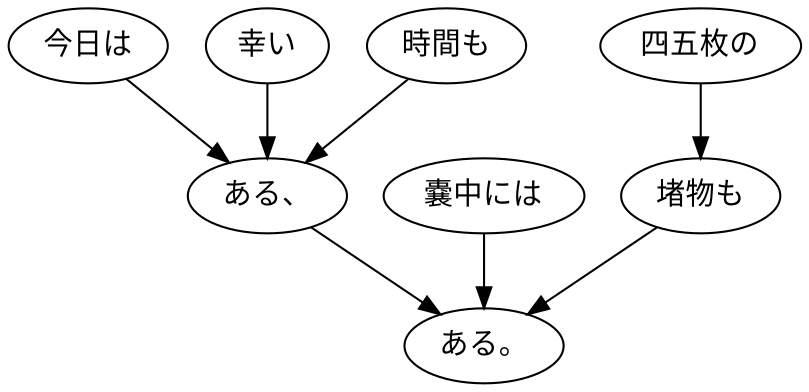 digraph graph1182 {
	node0 [label="今日は"];
	node1 [label="幸い"];
	node2 [label="時間も"];
	node3 [label="ある、"];
	node4 [label="嚢中には"];
	node5 [label="四五枚の"];
	node6 [label="堵物も"];
	node7 [label="ある。"];
	node0 -> node3;
	node1 -> node3;
	node2 -> node3;
	node3 -> node7;
	node4 -> node7;
	node5 -> node6;
	node6 -> node7;
}
